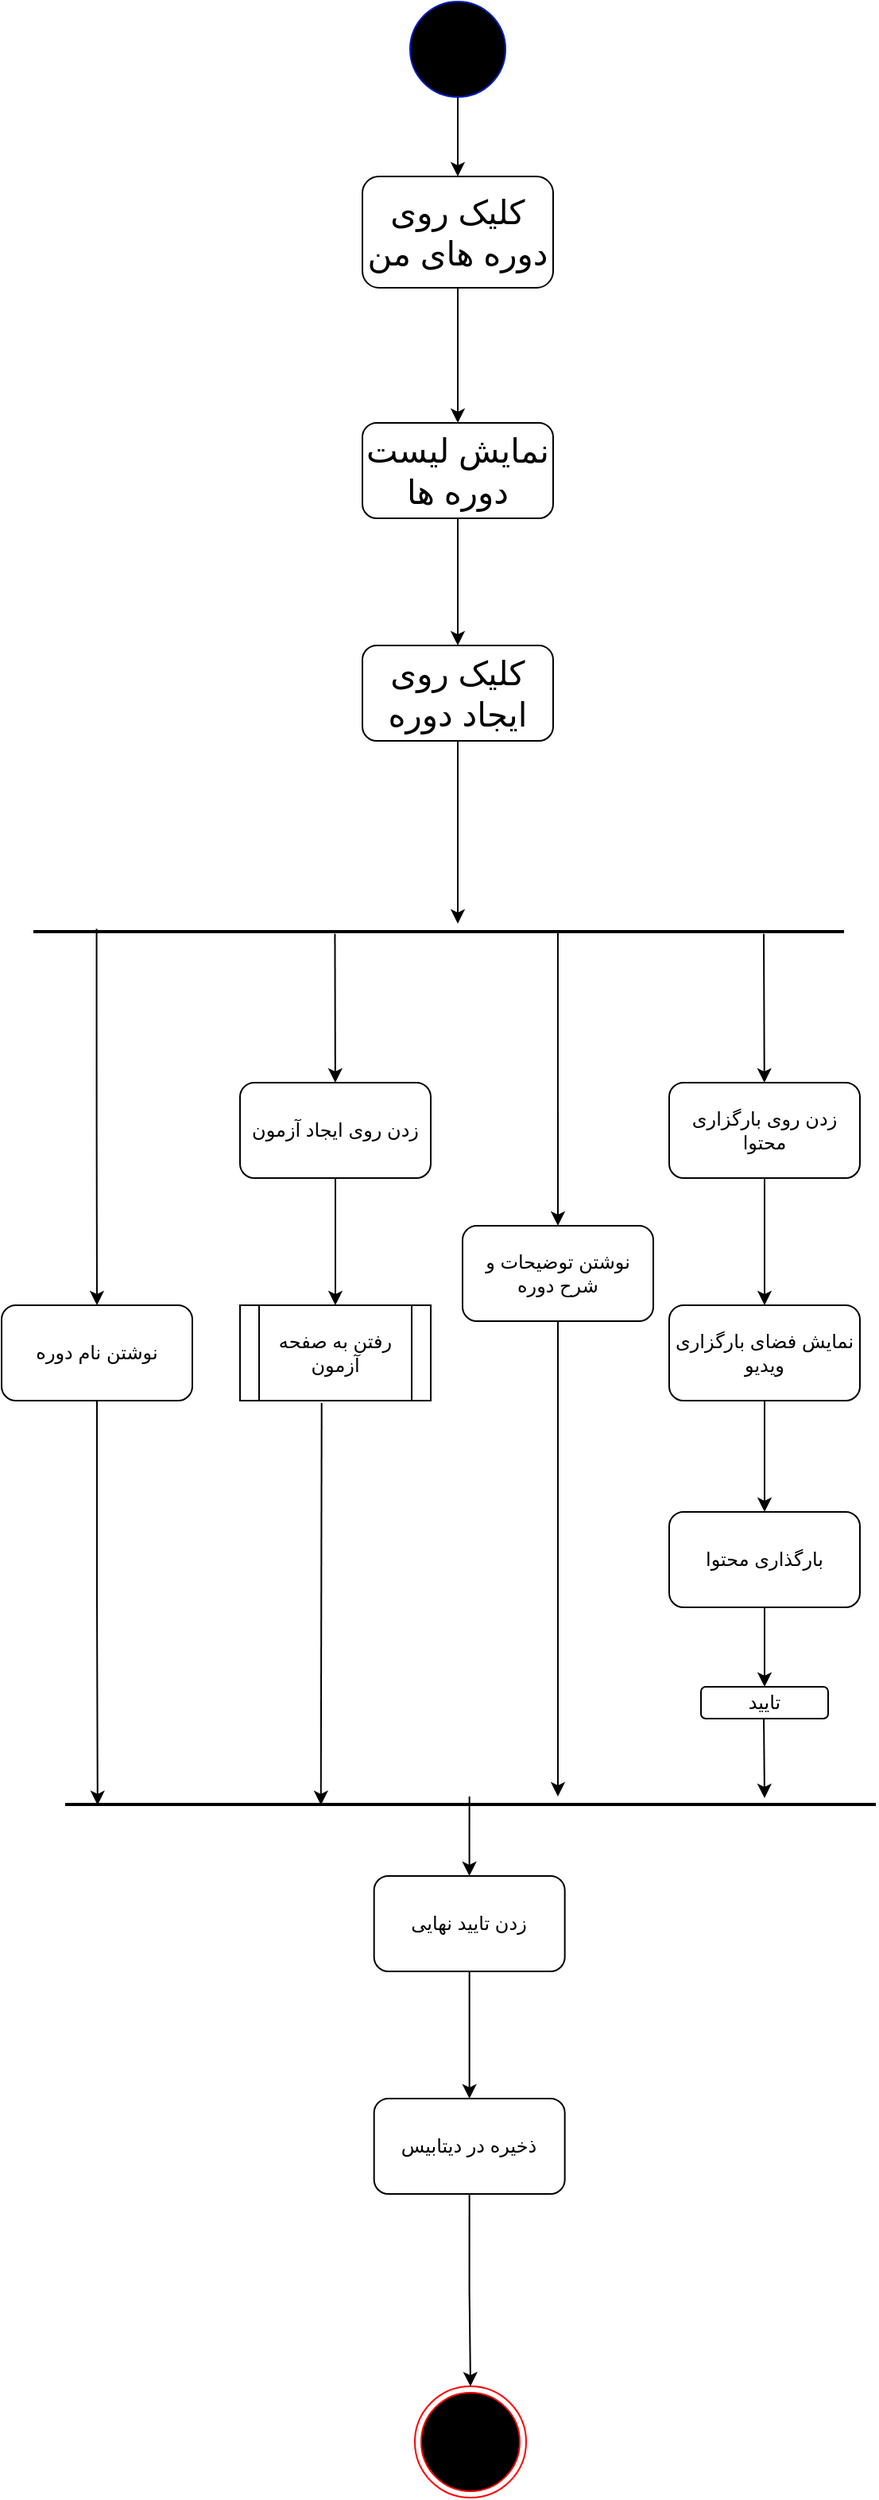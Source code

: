 <mxfile version="20.8.13" type="device"><diagram id="BhTMGrmi52sZYFkQTTo8" name="‫صفحه - 1‬"><mxGraphModel dx="1068" dy="1142" grid="1" gridSize="10" guides="1" tooltips="1" connect="1" arrows="1" fold="1" page="1" pageScale="1" pageWidth="827" pageHeight="1169" math="0" shadow="0"><root><mxCell id="0"/><mxCell id="1" parent="0"/><mxCell id="FNxqvrmnMV6JMCoEMxZY-1" style="edgeStyle=orthogonalEdgeStyle;rounded=0;orthogonalLoop=1;jettySize=auto;html=1;exitX=0.5;exitY=1;exitDx=0;exitDy=0;exitPerimeter=0;entryX=0.5;entryY=0;entryDx=0;entryDy=0;" parent="1" source="FNxqvrmnMV6JMCoEMxZY-2" target="FNxqvrmnMV6JMCoEMxZY-4" edge="1"><mxGeometry relative="1" as="geometry"/></mxCell><mxCell id="FNxqvrmnMV6JMCoEMxZY-2" value="" style="verticalLabelPosition=bottom;verticalAlign=top;html=1;shape=mxgraph.flowchart.on-page_reference;fillColor=#000000;fontColor=#ffffff;strokeColor=#001DBC;" parent="1" vertex="1"><mxGeometry x="405" y="30" width="60" height="60" as="geometry"/></mxCell><mxCell id="FNxqvrmnMV6JMCoEMxZY-3" value="" style="edgeStyle=orthogonalEdgeStyle;rounded=0;orthogonalLoop=1;jettySize=auto;html=1;" parent="1" source="FNxqvrmnMV6JMCoEMxZY-4" target="FNxqvrmnMV6JMCoEMxZY-7" edge="1"><mxGeometry relative="1" as="geometry"/></mxCell><mxCell id="FNxqvrmnMV6JMCoEMxZY-4" value="کلیک روی دوره های من" style="rounded=1;whiteSpace=wrap;html=1;fontSize=21;" parent="1" vertex="1"><mxGeometry x="375" y="140" width="120" height="70" as="geometry"/></mxCell><mxCell id="FNxqvrmnMV6JMCoEMxZY-11" value="" style="edgeStyle=orthogonalEdgeStyle;rounded=0;orthogonalLoop=1;jettySize=auto;html=1;" parent="1" source="FNxqvrmnMV6JMCoEMxZY-7" target="FNxqvrmnMV6JMCoEMxZY-10" edge="1"><mxGeometry relative="1" as="geometry"/></mxCell><mxCell id="FNxqvrmnMV6JMCoEMxZY-7" value="نمایش لیست دوره ها" style="rounded=1;whiteSpace=wrap;html=1;fontSize=21;" parent="1" vertex="1"><mxGeometry x="375" y="295" width="120" height="60" as="geometry"/></mxCell><mxCell id="FNxqvrmnMV6JMCoEMxZY-9" value="" style="ellipse;html=1;shape=endState;fillColor=#000000;strokeColor=#ff0000;strokeWidth=1;fontSize=20;" parent="1" vertex="1"><mxGeometry x="408" y="1530" width="70" height="70" as="geometry"/></mxCell><mxCell id="FNxqvrmnMV6JMCoEMxZY-62" value="" style="edgeStyle=orthogonalEdgeStyle;rounded=0;orthogonalLoop=1;jettySize=auto;html=1;" parent="1" source="FNxqvrmnMV6JMCoEMxZY-10" edge="1"><mxGeometry relative="1" as="geometry"><mxPoint x="435" y="610" as="targetPoint"/></mxGeometry></mxCell><mxCell id="FNxqvrmnMV6JMCoEMxZY-10" value="کلیک روی ایجاد دوره" style="rounded=1;whiteSpace=wrap;html=1;fontSize=21;" parent="1" vertex="1"><mxGeometry x="375" y="435" width="120" height="60" as="geometry"/></mxCell><mxCell id="FNxqvrmnMV6JMCoEMxZY-17" value="" style="line;strokeWidth=2;html=1;" parent="1" vertex="1"><mxGeometry x="168" y="610" width="510" height="10" as="geometry"/></mxCell><mxCell id="FNxqvrmnMV6JMCoEMxZY-20" value="" style="endArrow=classic;html=1;rounded=0;exitX=0.901;exitY=0.633;exitDx=0;exitDy=0;exitPerimeter=0;" parent="1" source="FNxqvrmnMV6JMCoEMxZY-17" target="FNxqvrmnMV6JMCoEMxZY-24" edge="1"><mxGeometry width="50" height="50" relative="1" as="geometry"><mxPoint x="528" y="610" as="sourcePoint"/><mxPoint x="528" y="730" as="targetPoint"/></mxGeometry></mxCell><mxCell id="FNxqvrmnMV6JMCoEMxZY-22" value="" style="endArrow=classic;html=1;rounded=0;exitX=0.372;exitY=0.633;exitDx=0;exitDy=0;exitPerimeter=0;" parent="1" source="FNxqvrmnMV6JMCoEMxZY-17" target="FNxqvrmnMV6JMCoEMxZY-26" edge="1"><mxGeometry x="0.5" y="30" width="50" height="50" relative="1" as="geometry"><mxPoint x="368" y="610" as="sourcePoint"/><mxPoint x="368" y="730" as="targetPoint"/><mxPoint y="-1" as="offset"/></mxGeometry></mxCell><mxCell id="FNxqvrmnMV6JMCoEMxZY-29" value="" style="edgeStyle=orthogonalEdgeStyle;rounded=0;orthogonalLoop=1;jettySize=auto;html=1;" parent="1" source="FNxqvrmnMV6JMCoEMxZY-24" target="FNxqvrmnMV6JMCoEMxZY-28" edge="1"><mxGeometry relative="1" as="geometry"/></mxCell><mxCell id="FNxqvrmnMV6JMCoEMxZY-24" value="زدن روی بارگزاری محتوا" style="rounded=1;whiteSpace=wrap;html=1;" parent="1" vertex="1"><mxGeometry x="568" y="710" width="120" height="60" as="geometry"/></mxCell><mxCell id="FNxqvrmnMV6JMCoEMxZY-47" value="" style="edgeStyle=orthogonalEdgeStyle;rounded=0;orthogonalLoop=1;jettySize=auto;html=1;" parent="1" source="FNxqvrmnMV6JMCoEMxZY-26" target="FNxqvrmnMV6JMCoEMxZY-46" edge="1"><mxGeometry relative="1" as="geometry"/></mxCell><mxCell id="FNxqvrmnMV6JMCoEMxZY-26" value="زدن روی ایجاد آزمون" style="rounded=1;whiteSpace=wrap;html=1;" parent="1" vertex="1"><mxGeometry x="298" y="710" width="120" height="60" as="geometry"/></mxCell><mxCell id="FNxqvrmnMV6JMCoEMxZY-49" value="" style="edgeStyle=orthogonalEdgeStyle;rounded=0;orthogonalLoop=1;jettySize=auto;html=1;exitX=0.078;exitY=0.325;exitDx=0;exitDy=0;exitPerimeter=0;" parent="1" source="FNxqvrmnMV6JMCoEMxZY-17" target="FNxqvrmnMV6JMCoEMxZY-48" edge="1"><mxGeometry relative="1" as="geometry"><mxPoint x="208.0" y="770" as="sourcePoint"/></mxGeometry></mxCell><mxCell id="FNxqvrmnMV6JMCoEMxZY-36" value="" style="edgeStyle=orthogonalEdgeStyle;rounded=0;orthogonalLoop=1;jettySize=auto;html=1;" parent="1" source="FNxqvrmnMV6JMCoEMxZY-28" target="FNxqvrmnMV6JMCoEMxZY-35" edge="1"><mxGeometry relative="1" as="geometry"/></mxCell><mxCell id="FNxqvrmnMV6JMCoEMxZY-28" value="نمایش فضای بارگزاری ویدیو" style="whiteSpace=wrap;html=1;rounded=1;" parent="1" vertex="1"><mxGeometry x="568" y="850" width="120" height="60" as="geometry"/></mxCell><mxCell id="FNxqvrmnMV6JMCoEMxZY-30" value="تایید" style="whiteSpace=wrap;html=1;rounded=1;" parent="1" vertex="1"><mxGeometry x="588" y="1090" width="80" height="20" as="geometry"/></mxCell><mxCell id="FNxqvrmnMV6JMCoEMxZY-37" value="" style="edgeStyle=orthogonalEdgeStyle;rounded=0;orthogonalLoop=1;jettySize=auto;html=1;" parent="1" source="FNxqvrmnMV6JMCoEMxZY-35" target="FNxqvrmnMV6JMCoEMxZY-30" edge="1"><mxGeometry relative="1" as="geometry"/></mxCell><mxCell id="FNxqvrmnMV6JMCoEMxZY-35" value="بارگذاری محتوا" style="whiteSpace=wrap;html=1;rounded=1;" parent="1" vertex="1"><mxGeometry x="568" y="980" width="120" height="60" as="geometry"/></mxCell><mxCell id="FNxqvrmnMV6JMCoEMxZY-43" value="" style="edgeStyle=orthogonalEdgeStyle;rounded=0;orthogonalLoop=1;jettySize=auto;html=1;entryX=0.5;entryY=0;entryDx=0;entryDy=0;exitX=0.647;exitY=0.425;exitDx=0;exitDy=0;exitPerimeter=0;" parent="1" source="FNxqvrmnMV6JMCoEMxZY-17" target="FNxqvrmnMV6JMCoEMxZY-42" edge="1"><mxGeometry relative="1" as="geometry"><mxPoint x="498" y="910" as="sourcePoint"/></mxGeometry></mxCell><mxCell id="FNxqvrmnMV6JMCoEMxZY-45" value="" style="edgeStyle=orthogonalEdgeStyle;rounded=0;orthogonalLoop=1;jettySize=auto;html=1;exitX=0.75;exitY=1;exitDx=0;exitDy=0;" parent="1" source="FNxqvrmnMV6JMCoEMxZY-42" target="FNxqvrmnMV6JMCoEMxZY-52" edge="1"><mxGeometry relative="1" as="geometry"><mxPoint x="520" y="1130" as="targetPoint"/><Array as="points"><mxPoint x="498" y="860"/></Array></mxGeometry></mxCell><mxCell id="FNxqvrmnMV6JMCoEMxZY-42" value="نوشتن توضیحات و شرح دوره" style="whiteSpace=wrap;html=1;rounded=1;" parent="1" vertex="1"><mxGeometry x="438" y="800" width="120" height="60" as="geometry"/></mxCell><mxCell id="FNxqvrmnMV6JMCoEMxZY-46" value="رفتن به صفحه آزمون" style="shape=process;whiteSpace=wrap;html=1;backgroundOutline=1;" parent="1" vertex="1"><mxGeometry x="298" y="850" width="120" height="60" as="geometry"/></mxCell><mxCell id="FNxqvrmnMV6JMCoEMxZY-48" value="نوشتن نام دوره" style="rounded=1;whiteSpace=wrap;html=1;" parent="1" vertex="1"><mxGeometry x="148" y="850" width="120" height="60" as="geometry"/></mxCell><mxCell id="FNxqvrmnMV6JMCoEMxZY-52" value="" style="line;strokeWidth=2;html=1;" parent="1" vertex="1"><mxGeometry x="188" y="1159" width="510" height="10" as="geometry"/></mxCell><mxCell id="FNxqvrmnMV6JMCoEMxZY-53" value="" style="endArrow=classic;html=1;rounded=0;exitX=0.901;exitY=0.633;exitDx=0;exitDy=0;exitPerimeter=0;" parent="1" edge="1"><mxGeometry width="50" height="50" relative="1" as="geometry"><mxPoint x="627.52" y="1110.0" as="sourcePoint"/><mxPoint x="628" y="1160" as="targetPoint"/></mxGeometry></mxCell><mxCell id="FNxqvrmnMV6JMCoEMxZY-55" value="" style="edgeStyle=orthogonalEdgeStyle;rounded=0;orthogonalLoop=1;jettySize=auto;html=1;entryX=0.04;entryY=0.538;entryDx=0;entryDy=0;entryPerimeter=0;exitX=0.5;exitY=1;exitDx=0;exitDy=0;" parent="1" target="FNxqvrmnMV6JMCoEMxZY-52" edge="1" source="FNxqvrmnMV6JMCoEMxZY-48"><mxGeometry relative="1" as="geometry"><mxPoint x="207.52" y="960" as="sourcePoint"/><mxPoint x="207.52" y="1040" as="targetPoint"/></mxGeometry></mxCell><mxCell id="FNxqvrmnMV6JMCoEMxZY-57" value="" style="edgeStyle=orthogonalEdgeStyle;rounded=0;orthogonalLoop=1;jettySize=auto;html=1;entryX=0.04;entryY=0.538;entryDx=0;entryDy=0;entryPerimeter=0;exitX=0.428;exitY=1.024;exitDx=0;exitDy=0;exitPerimeter=0;" parent="1" source="FNxqvrmnMV6JMCoEMxZY-46" edge="1"><mxGeometry x="-0.59" y="71" relative="1" as="geometry"><mxPoint x="348.02" y="960" as="sourcePoint"/><mxPoint x="348.9" y="1164.38" as="targetPoint"/><mxPoint as="offset"/></mxGeometry></mxCell><mxCell id="FNxqvrmnMV6JMCoEMxZY-59" value="" style="edgeStyle=orthogonalEdgeStyle;rounded=0;orthogonalLoop=1;jettySize=auto;html=1;" parent="1" target="FNxqvrmnMV6JMCoEMxZY-60" edge="1"><mxGeometry x="-0.225" relative="1" as="geometry"><mxPoint x="442.33" y="1159" as="sourcePoint"/><mxPoint x="442.33" y="1239" as="targetPoint"/><Array as="points"><mxPoint x="442" y="1180"/><mxPoint x="442" y="1180"/></Array><mxPoint as="offset"/></mxGeometry></mxCell><mxCell id="FdAtWsfwyzwudHUY8a5h-3" value="" style="edgeStyle=orthogonalEdgeStyle;rounded=0;orthogonalLoop=1;jettySize=auto;html=1;" edge="1" parent="1" source="FNxqvrmnMV6JMCoEMxZY-60" target="FdAtWsfwyzwudHUY8a5h-2"><mxGeometry relative="1" as="geometry"/></mxCell><mxCell id="FNxqvrmnMV6JMCoEMxZY-60" value="زدن تایید نهایی" style="rounded=1;whiteSpace=wrap;html=1;" parent="1" vertex="1"><mxGeometry x="382.33" y="1209" width="120" height="60" as="geometry"/></mxCell><mxCell id="FdAtWsfwyzwudHUY8a5h-4" style="edgeStyle=orthogonalEdgeStyle;rounded=0;orthogonalLoop=1;jettySize=auto;html=1;exitX=0.5;exitY=1;exitDx=0;exitDy=0;" edge="1" parent="1" source="FdAtWsfwyzwudHUY8a5h-2" target="FNxqvrmnMV6JMCoEMxZY-9"><mxGeometry relative="1" as="geometry"/></mxCell><mxCell id="FdAtWsfwyzwudHUY8a5h-2" value="ذخیره در دیتابیس" style="rounded=1;whiteSpace=wrap;html=1;" vertex="1" parent="1"><mxGeometry x="382.33" y="1349" width="120" height="60" as="geometry"/></mxCell></root></mxGraphModel></diagram></mxfile>
